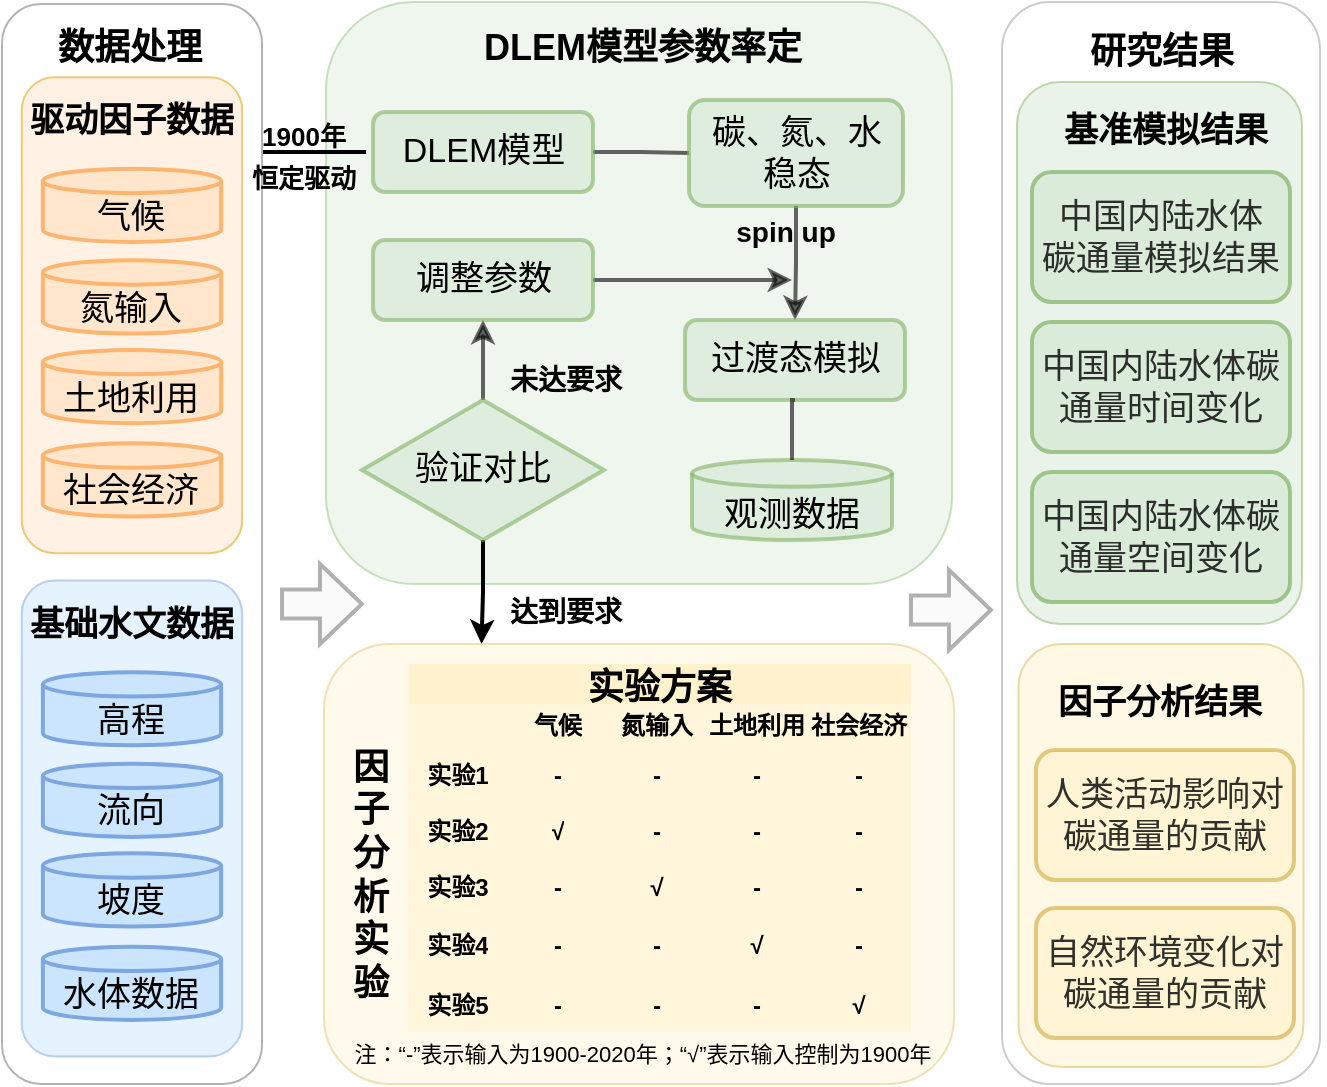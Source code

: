 <mxfile version="27.1.5">
  <diagram name="第 1 页" id="ehkIkinv6ZQEhF4W7xl0">
    <mxGraphModel dx="1426" dy="791" grid="1" gridSize="10" guides="1" tooltips="1" connect="1" arrows="1" fold="1" page="1" pageScale="1" pageWidth="827" pageHeight="1169" math="1" shadow="0">
      <root>
        <mxCell id="0" />
        <mxCell id="1" parent="0" />
        <mxCell id="Cj5X7kdF_VZM1OpQKWsd-21" value="" style="whiteSpace=wrap;html=1;fillColor=none;strokeColor=#CCCCCC;strokeWidth=1;rounded=1;fontColor=#333333;" parent="1" vertex="1">
          <mxGeometry x="970" y="189" width="159" height="541" as="geometry" />
        </mxCell>
        <mxCell id="Cj5X7kdF_VZM1OpQKWsd-106" value="" style="rounded=1;whiteSpace=wrap;html=1;fillColor=#fff2cc;strokeColor=#d6b656;opacity=50;strokeWidth=1;" parent="1" vertex="1">
          <mxGeometry x="978.25" y="510" width="142.5" height="211.5" as="geometry" />
        </mxCell>
        <mxCell id="Cj5X7kdF_VZM1OpQKWsd-2" value="" style="rounded=1;whiteSpace=wrap;html=1;movable=1;resizable=1;rotatable=1;deletable=1;editable=1;locked=0;connectable=1;fillColor=#d5e8d4;strokeColor=#82b366;opacity=40;strokeWidth=1;glass=0;shadow=0;" parent="1" vertex="1">
          <mxGeometry x="632" y="189" width="313" height="291" as="geometry" />
        </mxCell>
        <mxCell id="Cj5X7kdF_VZM1OpQKWsd-34" value="&lt;font style=&quot;font-size: 18px;&quot;&gt;&lt;b&gt;研究结果&lt;/b&gt;&lt;/font&gt;" style="text;html=1;align=center;verticalAlign=middle;whiteSpace=wrap;rounded=0;textShadow=0;labelBackgroundColor=none;labelBorderColor=none;" parent="1" vertex="1">
          <mxGeometry x="990" y="209" width="120" height="10" as="geometry" />
        </mxCell>
        <mxCell id="Cj5X7kdF_VZM1OpQKWsd-35" value="" style="shape=singleArrow;whiteSpace=wrap;html=1;fillColor=#f5f5f5;strokeColor=#666666;arrowWidth=0.36;arrowSize=0.525;strokeWidth=2;fontColor=#333333;opacity=50;shadow=0;rounded=0;" parent="1" vertex="1">
          <mxGeometry x="610" y="470" width="40" height="40" as="geometry" />
        </mxCell>
        <mxCell id="Cj5X7kdF_VZM1OpQKWsd-3" value="&lt;font style=&quot;color: rgb(0, 0, 0); font-size: 14px;&quot;&gt;&lt;b style=&quot;&quot;&gt;未达要求&lt;/b&gt;&lt;/font&gt;" style="text;html=1;align=center;verticalAlign=middle;whiteSpace=wrap;rounded=0;fontSize=17;fillColor=none;strokeColor=none;" parent="1" vertex="1">
          <mxGeometry x="715" y="363" width="74" height="30" as="geometry" />
        </mxCell>
        <mxCell id="Cj5X7kdF_VZM1OpQKWsd-4" value="&lt;font style=&quot;font-size: 18px;&quot;&gt;&lt;b&gt;DLEM模型&lt;/b&gt;&lt;/font&gt;&lt;b style=&quot;font-size: 18px; background-color: transparent; color: light-dark(rgb(0, 0, 0), rgb(255, 255, 255));&quot;&gt;参数率定&lt;/b&gt;" style="text;html=1;align=center;verticalAlign=middle;whiteSpace=wrap;rounded=0;textShadow=0;labelBackgroundColor=none;labelBorderColor=none;opacity=80;fillColor=none;strokeColor=none;" parent="1" vertex="1">
          <mxGeometry x="687.5" y="195.97" width="205" height="32" as="geometry" />
        </mxCell>
        <mxCell id="Cj5X7kdF_VZM1OpQKWsd-5" value="" style="edgeStyle=orthogonalEdgeStyle;rounded=0;orthogonalLoop=1;jettySize=auto;html=1;fillColor=#d5e8d4;strokeColor=#000000;strokeWidth=2;endArrow=none;startFill=0;opacity=60;" parent="1" source="Cj5X7kdF_VZM1OpQKWsd-6" target="Cj5X7kdF_VZM1OpQKWsd-8" edge="1">
          <mxGeometry relative="1" as="geometry" />
        </mxCell>
        <mxCell id="Cj5X7kdF_VZM1OpQKWsd-6" value="&lt;span style=&quot;font-size: 17px;&quot;&gt;DLEM模型&lt;/span&gt;" style="whiteSpace=wrap;html=1;fillColor=#d5e8d4;strokeColor=#82b366;strokeWidth=2;rounded=1;opacity=60;" parent="1" vertex="1">
          <mxGeometry x="655.5" y="244" width="110" height="40" as="geometry" />
        </mxCell>
        <mxCell id="Cj5X7kdF_VZM1OpQKWsd-7" style="edgeStyle=orthogonalEdgeStyle;rounded=0;orthogonalLoop=1;jettySize=auto;html=1;exitX=0.5;exitY=1;exitDx=0;exitDy=0;fillColor=#d5e8d4;strokeColor=#000000;strokeWidth=2;opacity=60;" parent="1" source="Cj5X7kdF_VZM1OpQKWsd-8" target="Cj5X7kdF_VZM1OpQKWsd-9" edge="1">
          <mxGeometry relative="1" as="geometry" />
        </mxCell>
        <mxCell id="Cj5X7kdF_VZM1OpQKWsd-8" value="&lt;span style=&quot;font-size: 17px;&quot;&gt;碳、氮、水&lt;/span&gt;&lt;div&gt;&lt;span style=&quot;font-size: 17px;&quot;&gt;稳态&lt;/span&gt;&lt;/div&gt;" style="whiteSpace=wrap;html=1;fillColor=#d5e8d4;strokeColor=#82b366;strokeWidth=2;rounded=1;opacity=60;" parent="1" vertex="1">
          <mxGeometry x="813.5" y="238" width="107" height="53" as="geometry" />
        </mxCell>
        <mxCell id="Cj5X7kdF_VZM1OpQKWsd-9" value="&lt;span style=&quot;font-size: 17px;&quot;&gt;过渡态模拟&lt;/span&gt;" style="whiteSpace=wrap;html=1;fillColor=#d5e8d4;strokeColor=#82b366;strokeWidth=2;rounded=1;opacity=60;" parent="1" vertex="1">
          <mxGeometry x="811.5" y="348" width="110" height="40" as="geometry" />
        </mxCell>
        <mxCell id="Cj5X7kdF_VZM1OpQKWsd-10" value="&lt;font style=&quot;font-size: 17px;&quot;&gt;观测数据&lt;/font&gt;" style="strokeWidth=2;html=1;shape=mxgraph.flowchart.database;whiteSpace=wrap;fillColor=#d5e8d4;strokeColor=#82b366;verticalAlign=bottom;opacity=60;" parent="1" vertex="1">
          <mxGeometry x="815" y="418" width="100" height="40" as="geometry" />
        </mxCell>
        <mxCell id="Cj5X7kdF_VZM1OpQKWsd-12" value="" style="edgeStyle=orthogonalEdgeStyle;rounded=0;orthogonalLoop=1;jettySize=auto;html=1;strokeWidth=2;fillColor=#d5e8d4;strokeColor=#000000;endArrow=classic;startFill=0;endFill=1;opacity=60;" parent="1" source="Cj5X7kdF_VZM1OpQKWsd-13" target="Cj5X7kdF_VZM1OpQKWsd-15" edge="1">
          <mxGeometry relative="1" as="geometry" />
        </mxCell>
        <mxCell id="Cj5X7kdF_VZM1OpQKWsd-108" style="edgeStyle=orthogonalEdgeStyle;rounded=0;orthogonalLoop=1;jettySize=auto;html=1;entryX=0.25;entryY=0;entryDx=0;entryDy=0;strokeWidth=2;" parent="1" source="Cj5X7kdF_VZM1OpQKWsd-13" target="Cj5X7kdF_VZM1OpQKWsd-47" edge="1">
          <mxGeometry relative="1" as="geometry" />
        </mxCell>
        <mxCell id="Cj5X7kdF_VZM1OpQKWsd-13" value="&lt;div&gt;&lt;font style=&quot;font-size: 17px;&quot;&gt;验证对比&lt;/font&gt;&lt;/div&gt;" style="strokeWidth=2;html=1;shape=mxgraph.flowchart.decision;whiteSpace=wrap;fillColor=#d5e8d4;strokeColor=#82b366;opacity=60;" parent="1" vertex="1">
          <mxGeometry x="650" y="388" width="121" height="70" as="geometry" />
        </mxCell>
        <mxCell id="Cj5X7kdF_VZM1OpQKWsd-104" style="edgeStyle=orthogonalEdgeStyle;rounded=0;orthogonalLoop=1;jettySize=auto;html=1;exitX=1;exitY=0.5;exitDx=0;exitDy=0;fillColor=#d5e8d4;strokeColor=#000000;strokeWidth=2;opacity=60;" parent="1" source="Cj5X7kdF_VZM1OpQKWsd-15" edge="1">
          <mxGeometry relative="1" as="geometry">
            <mxPoint x="865" y="328" as="targetPoint" />
          </mxGeometry>
        </mxCell>
        <mxCell id="Cj5X7kdF_VZM1OpQKWsd-15" value="&lt;span style=&quot;font-size: 17px;&quot;&gt;调整参数&lt;/span&gt;" style="whiteSpace=wrap;html=1;fillColor=#d5e8d4;strokeColor=#82b366;strokeWidth=2;rounded=1;opacity=60;" parent="1" vertex="1">
          <mxGeometry x="655.5" y="308" width="110" height="40" as="geometry" />
        </mxCell>
        <mxCell id="Cj5X7kdF_VZM1OpQKWsd-17" style="edgeStyle=orthogonalEdgeStyle;rounded=0;orthogonalLoop=1;jettySize=auto;html=1;exitX=0.5;exitY=1;exitDx=0;exitDy=0;entryX=0.5;entryY=0;entryDx=0;entryDy=0;entryPerimeter=0;endArrow=none;startFill=0;fillColor=#d5e8d4;strokeColor=#000000;strokeWidth=2;opacity=60;" parent="1" source="Cj5X7kdF_VZM1OpQKWsd-9" target="Cj5X7kdF_VZM1OpQKWsd-10" edge="1">
          <mxGeometry relative="1" as="geometry" />
        </mxCell>
        <mxCell id="Cj5X7kdF_VZM1OpQKWsd-18" value="&lt;b style=&quot;&quot;&gt;&lt;font style=&quot;color: rgb(0, 0, 0); font-size: 14px;&quot;&gt;spin up&lt;/font&gt;&lt;/b&gt;" style="text;html=1;align=center;verticalAlign=middle;whiteSpace=wrap;rounded=0;fontSize=17;fillColor=none;strokeColor=none;" parent="1" vertex="1">
          <mxGeometry x="827.43" y="294" width="70" height="20" as="geometry" />
        </mxCell>
        <mxCell id="Cj5X7kdF_VZM1OpQKWsd-20" value="&lt;font style=&quot;color: rgb(0, 0, 0); font-size: 14px;&quot;&gt;&lt;b style=&quot;&quot;&gt;达到要求&lt;/b&gt;&lt;/font&gt;" style="text;html=1;align=center;verticalAlign=middle;whiteSpace=wrap;rounded=0;fontSize=17;fillColor=none;strokeColor=none;" parent="1" vertex="1">
          <mxGeometry x="715" y="479" width="74" height="30" as="geometry" />
        </mxCell>
        <mxCell id="Cj5X7kdF_VZM1OpQKWsd-47" value="" style="rounded=1;whiteSpace=wrap;html=1;movable=1;resizable=1;rotatable=1;deletable=1;editable=1;locked=0;connectable=1;fillColor=#fff2cc;strokeColor=#d6b656;strokeWidth=1;glass=0;shadow=0;opacity=40;" parent="1" vertex="1">
          <mxGeometry x="631" y="510" width="315" height="220" as="geometry" />
        </mxCell>
        <mxCell id="Cj5X7kdF_VZM1OpQKWsd-48" value="&lt;span style=&quot;font-size: 18px;&quot;&gt;&lt;b&gt;因&lt;/b&gt;&lt;/span&gt;&lt;div&gt;&lt;span style=&quot;font-size: 18px;&quot;&gt;&lt;b&gt;子&lt;/b&gt;&lt;/span&gt;&lt;b style=&quot;font-size: 18px; background-color: transparent; color: light-dark(rgb(0, 0, 0), rgb(255, 255, 255));&quot;&gt;分&lt;/b&gt;&lt;/div&gt;&lt;div&gt;&lt;span style=&quot;font-size: 18px;&quot;&gt;&lt;b&gt;析&lt;/b&gt;&lt;/span&gt;&lt;/div&gt;&lt;div&gt;&lt;span style=&quot;font-size: 18px;&quot;&gt;&lt;b&gt;实&lt;/b&gt;&lt;/span&gt;&lt;/div&gt;&lt;div&gt;&lt;span style=&quot;font-size: 18px;&quot;&gt;&lt;b&gt;验&lt;/b&gt;&lt;/span&gt;&lt;/div&gt;" style="text;html=1;align=center;verticalAlign=middle;whiteSpace=wrap;rounded=0;textShadow=0;labelBackgroundColor=none;labelBorderColor=none;movable=1;resizable=1;rotatable=1;deletable=1;editable=1;locked=0;connectable=1;fillColor=#fff2cc;opacity=0;sketch=1;curveFitting=1;jiggle=2;strokeColor=#d6b656;" parent="1" vertex="1">
          <mxGeometry x="641.118" y="565" width="27.322" height="122" as="geometry" />
        </mxCell>
        <mxCell id="Cj5X7kdF_VZM1OpQKWsd-49" value="实验方案" style="shape=table;startSize=20;container=1;collapsible=0;childLayout=tableLayout;swimlaneFillColor=none;strokeColor=none;fontSize=18;fillColor=#fff2cc;labelBackgroundColor=none;rounded=0;swimlaneLine=1;movable=1;resizable=1;rotatable=1;deletable=1;editable=1;locked=0;connectable=1;fontStyle=1;shadow=0;" parent="1" vertex="1">
          <mxGeometry x="673.397" y="520" width="251.074" height="184" as="geometry" />
        </mxCell>
        <mxCell id="Cj5X7kdF_VZM1OpQKWsd-50" value="" style="shape=tableRow;horizontal=0;startSize=0;swimlaneHead=0;swimlaneBody=0;strokeColor=#d6b656;top=0;left=0;bottom=0;right=0;collapsible=0;dropTarget=0;fillColor=#fff2cc;points=[[0,0.5],[1,0.5]];portConstraint=eastwest;swimlaneFillColor=none;fontSize=12;movable=1;resizable=1;rotatable=1;deletable=1;editable=1;locked=0;connectable=1;opacity=30;swimlaneLine=1;shadow=0;fontStyle=1" parent="Cj5X7kdF_VZM1OpQKWsd-49" vertex="1">
          <mxGeometry y="20" width="251.074" height="22" as="geometry" />
        </mxCell>
        <mxCell id="Cj5X7kdF_VZM1OpQKWsd-51" value="" style="shape=partialRectangle;html=1;whiteSpace=wrap;connectable=1;strokeColor=#d6b656;overflow=hidden;fillColor=#fff2cc;top=0;left=0;bottom=0;right=0;pointerEvents=1;swimlaneFillColor=none;fontSize=12;movable=1;resizable=1;rotatable=1;deletable=1;editable=1;locked=0;opacity=30;swimlaneLine=1;shadow=0;fontStyle=1" parent="Cj5X7kdF_VZM1OpQKWsd-50" vertex="1">
          <mxGeometry width="50" height="22" as="geometry">
            <mxRectangle width="50" height="22" as="alternateBounds" />
          </mxGeometry>
        </mxCell>
        <mxCell id="Cj5X7kdF_VZM1OpQKWsd-52" value="气候" style="shape=partialRectangle;html=1;whiteSpace=wrap;connectable=1;strokeColor=#d6b656;overflow=hidden;fillColor=#fff2cc;top=0;left=0;bottom=0;right=0;pointerEvents=1;swimlaneFillColor=none;fontSize=12;movable=1;resizable=1;rotatable=1;deletable=1;editable=1;locked=0;opacity=30;swimlaneLine=1;shadow=0;fontStyle=1" parent="Cj5X7kdF_VZM1OpQKWsd-50" vertex="1">
          <mxGeometry x="50" width="50" height="22" as="geometry">
            <mxRectangle width="50" height="22" as="alternateBounds" />
          </mxGeometry>
        </mxCell>
        <mxCell id="Cj5X7kdF_VZM1OpQKWsd-53" value="氮输入" style="shape=partialRectangle;html=1;whiteSpace=wrap;connectable=1;strokeColor=#d6b656;overflow=hidden;fillColor=#fff2cc;top=0;left=0;bottom=0;right=0;pointerEvents=1;swimlaneFillColor=none;fontSize=12;movable=1;resizable=1;rotatable=1;deletable=1;editable=1;locked=0;opacity=30;swimlaneLine=1;shadow=0;fontStyle=1" parent="Cj5X7kdF_VZM1OpQKWsd-50" vertex="1">
          <mxGeometry x="100" width="49" height="22" as="geometry">
            <mxRectangle width="49" height="22" as="alternateBounds" />
          </mxGeometry>
        </mxCell>
        <mxCell id="Cj5X7kdF_VZM1OpQKWsd-54" value="土地利用" style="shape=partialRectangle;html=1;whiteSpace=wrap;connectable=1;strokeColor=#d6b656;overflow=hidden;fillColor=#fff2cc;top=0;left=0;bottom=0;right=0;pointerEvents=1;swimlaneFillColor=none;fontSize=12;movable=1;resizable=1;rotatable=1;deletable=1;editable=1;locked=0;opacity=30;swimlaneLine=1;shadow=0;fontStyle=1" parent="Cj5X7kdF_VZM1OpQKWsd-50" vertex="1">
          <mxGeometry x="149" width="51" height="22" as="geometry">
            <mxRectangle width="51" height="22" as="alternateBounds" />
          </mxGeometry>
        </mxCell>
        <mxCell id="Cj5X7kdF_VZM1OpQKWsd-55" value="社会经济" style="shape=partialRectangle;html=1;whiteSpace=wrap;connectable=1;strokeColor=#d6b656;overflow=hidden;fillColor=#fff2cc;top=0;left=0;bottom=0;right=0;pointerEvents=1;swimlaneFillColor=none;fontSize=12;movable=1;resizable=1;rotatable=1;deletable=1;editable=1;locked=0;opacity=30;swimlaneLine=1;shadow=0;fontStyle=1" parent="Cj5X7kdF_VZM1OpQKWsd-50" vertex="1">
          <mxGeometry x="200" width="51" height="22" as="geometry">
            <mxRectangle width="51" height="22" as="alternateBounds" />
          </mxGeometry>
        </mxCell>
        <mxCell id="Cj5X7kdF_VZM1OpQKWsd-56" value="" style="shape=tableRow;horizontal=0;startSize=0;swimlaneHead=0;swimlaneBody=0;strokeColor=#d6b656;top=0;left=0;bottom=0;right=0;collapsible=0;dropTarget=0;fillColor=#fff2cc;points=[[0,0.5],[1,0.5]];portConstraint=eastwest;swimlaneFillColor=none;fontSize=12;movable=1;resizable=1;rotatable=1;deletable=1;editable=1;locked=0;connectable=1;opacity=30;swimlaneLine=1;shadow=0;fontStyle=1" parent="Cj5X7kdF_VZM1OpQKWsd-49" vertex="1">
          <mxGeometry y="42" width="251.074" height="28" as="geometry" />
        </mxCell>
        <mxCell id="Cj5X7kdF_VZM1OpQKWsd-57" value="实验1" style="shape=partialRectangle;html=1;whiteSpace=wrap;connectable=1;strokeColor=#d6b656;overflow=hidden;fillColor=#fff2cc;top=0;left=0;bottom=0;right=0;pointerEvents=1;swimlaneFillColor=none;fontSize=12;movable=1;resizable=1;rotatable=1;deletable=1;editable=1;locked=0;opacity=30;swimlaneLine=1;shadow=0;fontStyle=1" parent="Cj5X7kdF_VZM1OpQKWsd-56" vertex="1">
          <mxGeometry width="50" height="28" as="geometry">
            <mxRectangle width="50" height="28" as="alternateBounds" />
          </mxGeometry>
        </mxCell>
        <mxCell id="Cj5X7kdF_VZM1OpQKWsd-58" value="-" style="shape=partialRectangle;html=1;whiteSpace=wrap;connectable=1;strokeColor=#d6b656;overflow=hidden;fillColor=#fff2cc;top=0;left=0;bottom=0;right=0;pointerEvents=1;swimlaneFillColor=none;fontSize=12;movable=1;resizable=1;rotatable=1;deletable=1;editable=1;locked=0;opacity=30;swimlaneLine=1;shadow=0;fontStyle=1" parent="Cj5X7kdF_VZM1OpQKWsd-56" vertex="1">
          <mxGeometry x="50" width="50" height="28" as="geometry">
            <mxRectangle width="50" height="28" as="alternateBounds" />
          </mxGeometry>
        </mxCell>
        <mxCell id="Cj5X7kdF_VZM1OpQKWsd-59" value="-" style="shape=partialRectangle;html=1;whiteSpace=wrap;connectable=1;strokeColor=#d6b656;overflow=hidden;fillColor=#fff2cc;top=0;left=0;bottom=0;right=0;pointerEvents=1;swimlaneFillColor=none;fontSize=12;movable=1;resizable=1;rotatable=1;deletable=1;editable=1;locked=0;opacity=30;swimlaneLine=1;shadow=0;fontStyle=1" parent="Cj5X7kdF_VZM1OpQKWsd-56" vertex="1">
          <mxGeometry x="100" width="49" height="28" as="geometry">
            <mxRectangle width="49" height="28" as="alternateBounds" />
          </mxGeometry>
        </mxCell>
        <mxCell id="Cj5X7kdF_VZM1OpQKWsd-60" value="-" style="shape=partialRectangle;html=1;whiteSpace=wrap;connectable=1;strokeColor=#d6b656;overflow=hidden;fillColor=#fff2cc;top=0;left=0;bottom=0;right=0;pointerEvents=1;swimlaneFillColor=none;fontSize=12;movable=1;resizable=1;rotatable=1;deletable=1;editable=1;locked=0;opacity=30;swimlaneLine=1;shadow=0;fontStyle=1" parent="Cj5X7kdF_VZM1OpQKWsd-56" vertex="1">
          <mxGeometry x="149" width="51" height="28" as="geometry">
            <mxRectangle width="51" height="28" as="alternateBounds" />
          </mxGeometry>
        </mxCell>
        <mxCell id="Cj5X7kdF_VZM1OpQKWsd-61" value="-" style="shape=partialRectangle;html=1;whiteSpace=wrap;connectable=1;strokeColor=#d6b656;overflow=hidden;fillColor=#fff2cc;top=0;left=0;bottom=0;right=0;pointerEvents=1;swimlaneFillColor=none;fontSize=12;movable=1;resizable=1;rotatable=1;deletable=1;editable=1;locked=0;opacity=30;swimlaneLine=1;shadow=0;fontStyle=1" parent="Cj5X7kdF_VZM1OpQKWsd-56" vertex="1">
          <mxGeometry x="200" width="51" height="28" as="geometry">
            <mxRectangle width="51" height="28" as="alternateBounds" />
          </mxGeometry>
        </mxCell>
        <mxCell id="Cj5X7kdF_VZM1OpQKWsd-62" value="" style="shape=tableRow;horizontal=0;startSize=0;swimlaneHead=0;swimlaneBody=0;strokeColor=#d6b656;top=0;left=0;bottom=0;right=0;collapsible=0;dropTarget=0;fillColor=#fff2cc;points=[[0,0.5],[1,0.5]];portConstraint=eastwest;swimlaneFillColor=none;fontSize=12;movable=1;resizable=1;rotatable=1;deletable=1;editable=1;locked=0;connectable=1;opacity=30;swimlaneLine=1;shadow=0;fontStyle=1" parent="Cj5X7kdF_VZM1OpQKWsd-49" vertex="1">
          <mxGeometry y="70" width="251.074" height="28" as="geometry" />
        </mxCell>
        <mxCell id="Cj5X7kdF_VZM1OpQKWsd-63" value="实验2" style="shape=partialRectangle;html=1;whiteSpace=wrap;connectable=1;strokeColor=#d6b656;overflow=hidden;fillColor=#fff2cc;top=0;left=0;bottom=0;right=0;pointerEvents=1;swimlaneFillColor=none;fontSize=12;movable=1;resizable=1;rotatable=1;deletable=1;editable=1;locked=0;opacity=30;swimlaneLine=1;shadow=0;fontStyle=1" parent="Cj5X7kdF_VZM1OpQKWsd-62" vertex="1">
          <mxGeometry width="50" height="28" as="geometry">
            <mxRectangle width="50" height="28" as="alternateBounds" />
          </mxGeometry>
        </mxCell>
        <mxCell id="Cj5X7kdF_VZM1OpQKWsd-64" value="√" style="shape=partialRectangle;html=1;whiteSpace=wrap;connectable=1;strokeColor=#d6b656;overflow=hidden;fillColor=#fff2cc;top=0;left=0;bottom=0;right=0;pointerEvents=1;swimlaneFillColor=none;fontSize=12;movable=1;resizable=1;rotatable=1;deletable=1;editable=1;locked=0;opacity=30;swimlaneLine=1;shadow=0;fontStyle=1" parent="Cj5X7kdF_VZM1OpQKWsd-62" vertex="1">
          <mxGeometry x="50" width="50" height="28" as="geometry">
            <mxRectangle width="50" height="28" as="alternateBounds" />
          </mxGeometry>
        </mxCell>
        <mxCell id="Cj5X7kdF_VZM1OpQKWsd-65" value="-" style="shape=partialRectangle;html=1;whiteSpace=wrap;connectable=1;strokeColor=#d6b656;overflow=hidden;fillColor=#fff2cc;top=0;left=0;bottom=0;right=0;pointerEvents=1;swimlaneFillColor=none;fontSize=12;movable=1;resizable=1;rotatable=1;deletable=1;editable=1;locked=0;opacity=30;swimlaneLine=1;shadow=0;fontStyle=1" parent="Cj5X7kdF_VZM1OpQKWsd-62" vertex="1">
          <mxGeometry x="100" width="49" height="28" as="geometry">
            <mxRectangle width="49" height="28" as="alternateBounds" />
          </mxGeometry>
        </mxCell>
        <mxCell id="Cj5X7kdF_VZM1OpQKWsd-66" value="-" style="shape=partialRectangle;html=1;whiteSpace=wrap;connectable=1;strokeColor=#d6b656;overflow=hidden;fillColor=#fff2cc;top=0;left=0;bottom=0;right=0;pointerEvents=1;swimlaneFillColor=none;fontSize=12;movable=1;resizable=1;rotatable=1;deletable=1;editable=1;locked=0;opacity=30;swimlaneLine=1;shadow=0;fontStyle=1" parent="Cj5X7kdF_VZM1OpQKWsd-62" vertex="1">
          <mxGeometry x="149" width="51" height="28" as="geometry">
            <mxRectangle width="51" height="28" as="alternateBounds" />
          </mxGeometry>
        </mxCell>
        <mxCell id="Cj5X7kdF_VZM1OpQKWsd-67" value="-" style="shape=partialRectangle;html=1;whiteSpace=wrap;connectable=1;strokeColor=#d6b656;overflow=hidden;fillColor=#fff2cc;top=0;left=0;bottom=0;right=0;pointerEvents=1;swimlaneFillColor=none;fontSize=12;movable=1;resizable=1;rotatable=1;deletable=1;editable=1;locked=0;opacity=30;swimlaneLine=1;shadow=0;fontStyle=1" parent="Cj5X7kdF_VZM1OpQKWsd-62" vertex="1">
          <mxGeometry x="200" width="51" height="28" as="geometry">
            <mxRectangle width="51" height="28" as="alternateBounds" />
          </mxGeometry>
        </mxCell>
        <mxCell id="Cj5X7kdF_VZM1OpQKWsd-68" value="" style="shape=tableRow;horizontal=0;startSize=0;swimlaneHead=0;swimlaneBody=0;strokeColor=#d6b656;top=0;left=0;bottom=0;right=0;collapsible=0;dropTarget=0;fillColor=#fff2cc;points=[[0,0.5],[1,0.5]];portConstraint=eastwest;swimlaneFillColor=none;fontSize=12;movable=1;resizable=1;rotatable=1;deletable=1;editable=1;locked=0;connectable=1;opacity=30;swimlaneLine=1;shadow=0;fontStyle=1" parent="Cj5X7kdF_VZM1OpQKWsd-49" vertex="1">
          <mxGeometry y="98" width="251.074" height="27" as="geometry" />
        </mxCell>
        <mxCell id="Cj5X7kdF_VZM1OpQKWsd-69" value="实验3" style="shape=partialRectangle;html=1;whiteSpace=wrap;connectable=1;strokeColor=#d6b656;overflow=hidden;fillColor=#fff2cc;top=0;left=0;bottom=0;right=0;pointerEvents=1;swimlaneFillColor=none;fontSize=12;movable=1;resizable=1;rotatable=1;deletable=1;editable=1;locked=0;opacity=30;swimlaneLine=1;shadow=0;fontStyle=1" parent="Cj5X7kdF_VZM1OpQKWsd-68" vertex="1">
          <mxGeometry width="50" height="27" as="geometry">
            <mxRectangle width="50" height="27" as="alternateBounds" />
          </mxGeometry>
        </mxCell>
        <mxCell id="Cj5X7kdF_VZM1OpQKWsd-70" value="-" style="shape=partialRectangle;html=1;whiteSpace=wrap;connectable=1;strokeColor=#d6b656;overflow=hidden;fillColor=#fff2cc;top=0;left=0;bottom=0;right=0;pointerEvents=1;swimlaneFillColor=none;fontSize=12;movable=1;resizable=1;rotatable=1;deletable=1;editable=1;locked=0;opacity=30;swimlaneLine=1;shadow=0;fontStyle=1" parent="Cj5X7kdF_VZM1OpQKWsd-68" vertex="1">
          <mxGeometry x="50" width="50" height="27" as="geometry">
            <mxRectangle width="50" height="27" as="alternateBounds" />
          </mxGeometry>
        </mxCell>
        <mxCell id="Cj5X7kdF_VZM1OpQKWsd-71" value="√" style="shape=partialRectangle;html=1;whiteSpace=wrap;connectable=1;strokeColor=#d6b656;overflow=hidden;fillColor=#fff2cc;top=0;left=0;bottom=0;right=0;pointerEvents=1;swimlaneFillColor=none;fontSize=12;movable=1;resizable=1;rotatable=1;deletable=1;editable=1;locked=0;opacity=30;swimlaneLine=1;shadow=0;fontStyle=1" parent="Cj5X7kdF_VZM1OpQKWsd-68" vertex="1">
          <mxGeometry x="100" width="49" height="27" as="geometry">
            <mxRectangle width="49" height="27" as="alternateBounds" />
          </mxGeometry>
        </mxCell>
        <mxCell id="Cj5X7kdF_VZM1OpQKWsd-72" value="-" style="shape=partialRectangle;html=1;whiteSpace=wrap;connectable=1;strokeColor=#d6b656;overflow=hidden;fillColor=#fff2cc;top=0;left=0;bottom=0;right=0;pointerEvents=1;swimlaneFillColor=none;fontSize=12;movable=1;resizable=1;rotatable=1;deletable=1;editable=1;locked=0;opacity=30;swimlaneLine=1;shadow=0;fontStyle=1" parent="Cj5X7kdF_VZM1OpQKWsd-68" vertex="1">
          <mxGeometry x="149" width="51" height="27" as="geometry">
            <mxRectangle width="51" height="27" as="alternateBounds" />
          </mxGeometry>
        </mxCell>
        <mxCell id="Cj5X7kdF_VZM1OpQKWsd-73" value="-" style="shape=partialRectangle;html=1;whiteSpace=wrap;connectable=1;strokeColor=#d6b656;overflow=hidden;fillColor=#fff2cc;top=0;left=0;bottom=0;right=0;pointerEvents=1;swimlaneFillColor=none;fontSize=12;movable=1;resizable=1;rotatable=1;deletable=1;editable=1;locked=0;opacity=30;swimlaneLine=1;shadow=0;fontStyle=1" parent="Cj5X7kdF_VZM1OpQKWsd-68" vertex="1">
          <mxGeometry x="200" width="51" height="27" as="geometry">
            <mxRectangle width="51" height="27" as="alternateBounds" />
          </mxGeometry>
        </mxCell>
        <mxCell id="Cj5X7kdF_VZM1OpQKWsd-74" value="" style="shape=tableRow;horizontal=0;startSize=0;swimlaneHead=0;swimlaneBody=0;strokeColor=#d6b656;top=0;left=0;bottom=0;right=0;collapsible=0;dropTarget=0;fillColor=#fff2cc;points=[[0,0.5],[1,0.5]];portConstraint=eastwest;swimlaneFillColor=none;fontSize=12;movable=1;resizable=1;rotatable=1;deletable=1;editable=1;locked=0;connectable=1;opacity=30;swimlaneLine=1;shadow=0;fontStyle=1" parent="Cj5X7kdF_VZM1OpQKWsd-49" vertex="1">
          <mxGeometry y="125" width="251.074" height="32" as="geometry" />
        </mxCell>
        <mxCell id="Cj5X7kdF_VZM1OpQKWsd-75" value="实验4" style="shape=partialRectangle;html=1;whiteSpace=wrap;connectable=1;strokeColor=#d6b656;overflow=hidden;fillColor=#fff2cc;top=0;left=0;bottom=0;right=0;pointerEvents=1;swimlaneFillColor=none;fontSize=12;movable=1;resizable=1;rotatable=1;deletable=1;editable=1;locked=0;opacity=30;swimlaneLine=1;shadow=0;fontStyle=1" parent="Cj5X7kdF_VZM1OpQKWsd-74" vertex="1">
          <mxGeometry width="50" height="32" as="geometry">
            <mxRectangle width="50" height="32" as="alternateBounds" />
          </mxGeometry>
        </mxCell>
        <mxCell id="Cj5X7kdF_VZM1OpQKWsd-76" value="-" style="shape=partialRectangle;html=1;whiteSpace=wrap;connectable=1;strokeColor=#d6b656;overflow=hidden;fillColor=#fff2cc;top=0;left=0;bottom=0;right=0;pointerEvents=1;swimlaneFillColor=none;fontSize=12;movable=1;resizable=1;rotatable=1;deletable=1;editable=1;locked=0;opacity=30;swimlaneLine=1;shadow=0;fontStyle=1" parent="Cj5X7kdF_VZM1OpQKWsd-74" vertex="1">
          <mxGeometry x="50" width="50" height="32" as="geometry">
            <mxRectangle width="50" height="32" as="alternateBounds" />
          </mxGeometry>
        </mxCell>
        <mxCell id="Cj5X7kdF_VZM1OpQKWsd-77" value="-" style="shape=partialRectangle;html=1;whiteSpace=wrap;connectable=1;strokeColor=#d6b656;overflow=hidden;fillColor=#fff2cc;top=0;left=0;bottom=0;right=0;pointerEvents=1;swimlaneFillColor=none;fontSize=12;movable=1;resizable=1;rotatable=1;deletable=1;editable=1;locked=0;opacity=30;swimlaneLine=1;shadow=0;fontStyle=1" parent="Cj5X7kdF_VZM1OpQKWsd-74" vertex="1">
          <mxGeometry x="100" width="49" height="32" as="geometry">
            <mxRectangle width="49" height="32" as="alternateBounds" />
          </mxGeometry>
        </mxCell>
        <mxCell id="Cj5X7kdF_VZM1OpQKWsd-78" value="√" style="shape=partialRectangle;html=1;whiteSpace=wrap;connectable=1;strokeColor=#d6b656;overflow=hidden;fillColor=#fff2cc;top=0;left=0;bottom=0;right=0;pointerEvents=1;swimlaneFillColor=none;fontSize=12;movable=1;resizable=1;rotatable=1;deletable=1;editable=1;locked=0;opacity=30;swimlaneLine=1;shadow=0;fontStyle=1" parent="Cj5X7kdF_VZM1OpQKWsd-74" vertex="1">
          <mxGeometry x="149" width="51" height="32" as="geometry">
            <mxRectangle width="51" height="32" as="alternateBounds" />
          </mxGeometry>
        </mxCell>
        <mxCell id="Cj5X7kdF_VZM1OpQKWsd-79" value="-" style="shape=partialRectangle;html=1;whiteSpace=wrap;connectable=1;strokeColor=#d6b656;overflow=hidden;fillColor=#fff2cc;top=0;left=0;bottom=0;right=0;pointerEvents=1;swimlaneFillColor=none;fontSize=12;movable=1;resizable=1;rotatable=1;deletable=1;editable=1;locked=0;opacity=30;swimlaneLine=1;shadow=0;fontStyle=1" parent="Cj5X7kdF_VZM1OpQKWsd-74" vertex="1">
          <mxGeometry x="200" width="51" height="32" as="geometry">
            <mxRectangle width="51" height="32" as="alternateBounds" />
          </mxGeometry>
        </mxCell>
        <mxCell id="Cj5X7kdF_VZM1OpQKWsd-80" value="" style="shape=tableRow;horizontal=0;startSize=0;swimlaneHead=0;swimlaneBody=0;strokeColor=#d6b656;top=0;left=0;bottom=0;right=0;collapsible=0;dropTarget=0;fillColor=#fff2cc;points=[[0,0.5],[1,0.5]];portConstraint=eastwest;swimlaneFillColor=none;fontSize=12;movable=1;resizable=1;rotatable=1;deletable=1;editable=1;locked=0;connectable=1;opacity=30;swimlaneLine=1;shadow=0;fontStyle=1" parent="Cj5X7kdF_VZM1OpQKWsd-49" vertex="1">
          <mxGeometry y="157" width="251.074" height="27" as="geometry" />
        </mxCell>
        <mxCell id="Cj5X7kdF_VZM1OpQKWsd-81" value="实验5" style="shape=partialRectangle;html=1;whiteSpace=wrap;connectable=1;strokeColor=#d6b656;overflow=hidden;fillColor=#fff2cc;top=0;left=0;bottom=0;right=0;pointerEvents=1;swimlaneFillColor=none;fontSize=12;movable=1;resizable=1;rotatable=1;deletable=1;editable=1;locked=0;opacity=30;swimlaneLine=1;shadow=0;fontStyle=1" parent="Cj5X7kdF_VZM1OpQKWsd-80" vertex="1">
          <mxGeometry width="50" height="27" as="geometry">
            <mxRectangle width="50" height="27" as="alternateBounds" />
          </mxGeometry>
        </mxCell>
        <mxCell id="Cj5X7kdF_VZM1OpQKWsd-82" value="-" style="shape=partialRectangle;html=1;whiteSpace=wrap;connectable=1;strokeColor=#d6b656;overflow=hidden;fillColor=#fff2cc;top=0;left=0;bottom=0;right=0;pointerEvents=1;swimlaneFillColor=none;fontSize=12;movable=1;resizable=1;rotatable=1;deletable=1;editable=1;locked=0;opacity=30;swimlaneLine=1;shadow=0;fontStyle=1" parent="Cj5X7kdF_VZM1OpQKWsd-80" vertex="1">
          <mxGeometry x="50" width="50" height="27" as="geometry">
            <mxRectangle width="50" height="27" as="alternateBounds" />
          </mxGeometry>
        </mxCell>
        <mxCell id="Cj5X7kdF_VZM1OpQKWsd-83" value="-" style="shape=partialRectangle;html=1;whiteSpace=wrap;connectable=1;strokeColor=#d6b656;overflow=hidden;fillColor=#fff2cc;top=0;left=0;bottom=0;right=0;pointerEvents=1;swimlaneFillColor=none;fontSize=12;movable=1;resizable=1;rotatable=1;deletable=1;editable=1;locked=0;opacity=30;swimlaneLine=1;shadow=0;fontStyle=1" parent="Cj5X7kdF_VZM1OpQKWsd-80" vertex="1">
          <mxGeometry x="100" width="49" height="27" as="geometry">
            <mxRectangle width="49" height="27" as="alternateBounds" />
          </mxGeometry>
        </mxCell>
        <mxCell id="Cj5X7kdF_VZM1OpQKWsd-84" value="-" style="shape=partialRectangle;html=1;whiteSpace=wrap;connectable=1;strokeColor=#d6b656;overflow=hidden;fillColor=#fff2cc;top=0;left=0;bottom=0;right=0;pointerEvents=1;swimlaneFillColor=none;fontSize=12;movable=1;resizable=1;rotatable=1;deletable=1;editable=1;locked=0;opacity=30;swimlaneLine=1;shadow=0;fontStyle=1" parent="Cj5X7kdF_VZM1OpQKWsd-80" vertex="1">
          <mxGeometry x="149" width="51" height="27" as="geometry">
            <mxRectangle width="51" height="27" as="alternateBounds" />
          </mxGeometry>
        </mxCell>
        <mxCell id="Cj5X7kdF_VZM1OpQKWsd-85" value="√" style="shape=partialRectangle;html=1;whiteSpace=wrap;connectable=1;strokeColor=#d6b656;overflow=hidden;fillColor=#fff2cc;top=0;left=0;bottom=0;right=0;pointerEvents=1;swimlaneFillColor=none;fontSize=12;movable=1;resizable=1;rotatable=1;deletable=1;editable=1;locked=0;opacity=30;swimlaneLine=1;shadow=0;fontStyle=1" parent="Cj5X7kdF_VZM1OpQKWsd-80" vertex="1">
          <mxGeometry x="200" width="51" height="27" as="geometry">
            <mxRectangle width="51" height="27" as="alternateBounds" />
          </mxGeometry>
        </mxCell>
        <mxCell id="Cj5X7kdF_VZM1OpQKWsd-86" value="&lt;font style=&quot;font-size: 11px;&quot;&gt;注：“-”表示输入为1900-2020年&lt;font style=&quot;&quot;&gt;；&lt;/font&gt;“√”表示输入控制为1900年&lt;/font&gt;" style="text;html=1;align=center;verticalAlign=middle;whiteSpace=wrap;rounded=0;fillColor=none;strokeColor=none;" parent="1" vertex="1">
          <mxGeometry x="628.7" y="700" width="322.59" height="30" as="geometry" />
        </mxCell>
        <mxCell id="Cj5X7kdF_VZM1OpQKWsd-105" value="" style="rounded=1;whiteSpace=wrap;html=1;fillColor=#d5e8d4;strokeColor=#82b366;opacity=50;strokeWidth=1;" parent="1" vertex="1">
          <mxGeometry x="977.5" y="229" width="142.5" height="271" as="geometry" />
        </mxCell>
        <mxCell id="Cj5X7kdF_VZM1OpQKWsd-31" value="&lt;font style=&quot;font-size: 17px;&quot;&gt;人类活动影响对&lt;/font&gt;&lt;div&gt;&lt;font style=&quot;font-size: 17px;&quot;&gt;碳通量的贡献&lt;/font&gt;&lt;/div&gt;" style="whiteSpace=wrap;html=1;fillColor=#fff2cc;strokeColor=#d6b656;strokeWidth=2;rounded=1;textOpacity=80;opacity=70;" parent="1" vertex="1">
          <mxGeometry x="987" y="563" width="129" height="65" as="geometry" />
        </mxCell>
        <mxCell id="Cj5X7kdF_VZM1OpQKWsd-32" value="&lt;font style=&quot;font-size: 17px;&quot;&gt;自然环境变化&lt;span style=&quot;color: light-dark(rgb(0, 0, 0), rgb(255, 255, 255)); background-color: transparent;&quot;&gt;对&lt;/span&gt;&lt;/font&gt;&lt;div&gt;&lt;span style=&quot;background-color: transparent; color: light-dark(rgb(0, 0, 0), rgb(255, 255, 255));&quot;&gt;&lt;font style=&quot;font-size: 17px;&quot;&gt;碳通量的贡献&lt;/font&gt;&lt;/span&gt;&lt;/div&gt;" style="whiteSpace=wrap;html=1;fillColor=#fff2cc;strokeColor=#d6b656;strokeWidth=2;rounded=1;textOpacity=80;opacity=70;" parent="1" vertex="1">
          <mxGeometry x="987" y="642" width="129" height="65" as="geometry" />
        </mxCell>
        <mxCell id="Cj5X7kdF_VZM1OpQKWsd-33" value="&lt;span style=&quot;font-size: 17px;&quot;&gt;&lt;font face=&quot;Times New Roman&quot;&gt;中国&lt;/font&gt;内陆水体&lt;/span&gt;&lt;div&gt;&lt;span style=&quot;font-size: 17px;&quot;&gt;碳通量模拟结果&lt;/span&gt;&lt;/div&gt;" style="whiteSpace=wrap;html=1;fillColor=#d5e8d4;strokeColor=#82b366;strokeWidth=2;rounded=1;textOpacity=80;opacity=70;" parent="1" vertex="1">
          <mxGeometry x="985" y="274" width="129" height="65" as="geometry" />
        </mxCell>
        <mxCell id="Cj5X7kdF_VZM1OpQKWsd-88" value="&lt;font style=&quot;font-size: 17px;&quot;&gt;中国内陆水体&lt;span style=&quot;background-color: transparent; color: light-dark(rgb(0, 0, 0), rgb(255, 255, 255));&quot;&gt;碳通量&lt;/span&gt;&lt;/font&gt;&lt;span style=&quot;font-size: 17px; background-color: transparent; color: light-dark(rgb(0, 0, 0), rgb(255, 255, 255));&quot;&gt;时间变化&lt;/span&gt;" style="whiteSpace=wrap;html=1;fillColor=#d5e8d4;strokeColor=#82b366;strokeWidth=2;rounded=1;textOpacity=80;opacity=70;" parent="1" vertex="1">
          <mxGeometry x="985" y="349" width="129" height="65" as="geometry" />
        </mxCell>
        <mxCell id="Cj5X7kdF_VZM1OpQKWsd-89" value="&lt;font style=&quot;font-size: 17px;&quot;&gt;中国内陆水体&lt;span style=&quot;background-color: transparent; color: light-dark(rgb(0, 0, 0), rgb(255, 255, 255));&quot;&gt;碳通量&lt;/span&gt;&lt;/font&gt;&lt;span style=&quot;font-size: 17px; background-color: transparent; color: light-dark(rgb(0, 0, 0), rgb(255, 255, 255));&quot;&gt;空间变化&lt;/span&gt;" style="whiteSpace=wrap;html=1;fillColor=#d5e8d4;strokeColor=#82b366;strokeWidth=2;rounded=1;textOpacity=80;opacity=70;" parent="1" vertex="1">
          <mxGeometry x="985" y="424" width="129" height="65" as="geometry" />
        </mxCell>
        <mxCell id="Cj5X7kdF_VZM1OpQKWsd-107" value="&lt;span&gt;&lt;b&gt;基准模拟结果&lt;/b&gt;&lt;/span&gt;" style="text;html=1;align=center;verticalAlign=middle;whiteSpace=wrap;rounded=0;textShadow=0;labelBackgroundColor=none;labelBorderColor=none;fontSize=17;" parent="1" vertex="1">
          <mxGeometry x="971.5" y="224" width="160" height="60" as="geometry" />
        </mxCell>
        <mxCell id="Cj5X7kdF_VZM1OpQKWsd-109" value="" style="shape=singleArrow;whiteSpace=wrap;html=1;fillColor=#f5f5f5;strokeColor=#666666;arrowWidth=0.36;arrowSize=0.525;strokeWidth=2;fontColor=#333333;opacity=50;shadow=0;rounded=0;" parent="1" vertex="1">
          <mxGeometry x="924.47" y="473" width="40" height="40" as="geometry" />
        </mxCell>
        <mxCell id="Cj5X7kdF_VZM1OpQKWsd-112" value="&lt;b style=&quot;&quot;&gt;&lt;font style=&quot;font-size: 17px;&quot;&gt;因子分析结果&lt;/font&gt;&lt;/b&gt;" style="text;html=1;align=center;verticalAlign=middle;whiteSpace=wrap;rounded=0;textShadow=0;labelBackgroundColor=none;labelBorderColor=none;" parent="1" vertex="1">
          <mxGeometry x="968.75" y="510" width="160" height="60" as="geometry" />
        </mxCell>
        <mxCell id="Cj5X7kdF_VZM1OpQKWsd-39" style="edgeStyle=orthogonalEdgeStyle;rounded=0;orthogonalLoop=1;jettySize=auto;html=1;exitX=1;exitY=0.5;exitDx=0;exitDy=0;strokeColor=#000000;strokeWidth=2;endArrow=none;startFill=0;fontColor=#000000;" parent="1" edge="1">
          <mxGeometry relative="1" as="geometry">
            <mxPoint x="652" y="264" as="targetPoint" />
            <mxPoint x="592.004" y="264.002" as="sourcePoint" />
          </mxGeometry>
        </mxCell>
        <mxCell id="Cj5X7kdF_VZM1OpQKWsd-22" value="" style="rounded=1;whiteSpace=wrap;html=1;strokeColor=#B3B3B3;strokeWidth=1;" parent="1" vertex="1">
          <mxGeometry x="470" y="190" width="130" height="540" as="geometry" />
        </mxCell>
        <mxCell id="Cj5X7kdF_VZM1OpQKWsd-23" value="&lt;font style=&quot;font-size: 18px;&quot;&gt;&lt;b&gt;数据处理&lt;/b&gt;&lt;/font&gt;" style="text;html=1;align=center;verticalAlign=middle;whiteSpace=wrap;rounded=0;textShadow=0;labelBackgroundColor=#FFFFFF;labelBorderColor=none;" parent="1" vertex="1">
          <mxGeometry x="479.187" y="197.322" width="110.247" height="29.288" as="geometry" />
        </mxCell>
        <mxCell id="Cj5X7kdF_VZM1OpQKWsd-24" value="" style="group" parent="1" vertex="1" connectable="0">
          <mxGeometry x="479.876" y="478.305" width="110.247" height="237.966" as="geometry" />
        </mxCell>
        <mxCell id="Cj5X7kdF_VZM1OpQKWsd-25" value="" style="rounded=1;whiteSpace=wrap;html=1;fillColor=#cce5ff;strokeColor=#7EA6E0;opacity=50;" parent="Cj5X7kdF_VZM1OpQKWsd-24" vertex="1">
          <mxGeometry width="110.247" height="237.966" as="geometry" />
        </mxCell>
        <mxCell id="Cj5X7kdF_VZM1OpQKWsd-26" value="&lt;font style=&quot;font-size: 17px;&quot;&gt;高程&lt;/font&gt;" style="strokeWidth=2;html=1;shape=mxgraph.flowchart.database;whiteSpace=wrap;fillColor=#cce5ff;strokeColor=#7EA6E0;verticalAlign=bottom;" parent="Cj5X7kdF_VZM1OpQKWsd-24" vertex="1">
          <mxGeometry x="10.565" y="45.763" width="89.117" height="36.61" as="geometry" />
        </mxCell>
        <mxCell id="Cj5X7kdF_VZM1OpQKWsd-27" value="&lt;span style=&quot;font-size: 17px;&quot;&gt;流向&lt;/span&gt;" style="strokeWidth=2;html=1;shape=mxgraph.flowchart.database;whiteSpace=wrap;fillColor=#cce5ff;strokeColor=#7EA6E0;verticalAlign=bottom;" parent="Cj5X7kdF_VZM1OpQKWsd-24" vertex="1">
          <mxGeometry x="10.565" y="91.525" width="89.117" height="36.61" as="geometry" />
        </mxCell>
        <mxCell id="Cj5X7kdF_VZM1OpQKWsd-28" value="&lt;span style=&quot;font-size: 17px;&quot;&gt;坡度&lt;/span&gt;" style="strokeWidth=2;html=1;shape=mxgraph.flowchart.database;whiteSpace=wrap;fillColor=#cce5ff;strokeColor=#7EA6E0;verticalAlign=bottom;" parent="Cj5X7kdF_VZM1OpQKWsd-24" vertex="1">
          <mxGeometry x="10.565" y="136.373" width="89.117" height="36.61" as="geometry" />
        </mxCell>
        <mxCell id="Cj5X7kdF_VZM1OpQKWsd-29" value="&lt;span style=&quot;font-size: 17px;&quot;&gt;水体数据&lt;/span&gt;" style="strokeWidth=2;html=1;shape=mxgraph.flowchart.database;whiteSpace=wrap;fillColor=#cce5ff;strokeColor=#7EA6E0;verticalAlign=bottom;" parent="Cj5X7kdF_VZM1OpQKWsd-24" vertex="1">
          <mxGeometry x="10.565" y="183.051" width="89.117" height="36.61" as="geometry" />
        </mxCell>
        <mxCell id="Cj5X7kdF_VZM1OpQKWsd-30" value="&lt;font style=&quot;font-size: 17px;&quot;&gt;&lt;b style=&quot;&quot;&gt;基础水文数据&lt;/b&gt;&lt;/font&gt;" style="text;html=1;align=center;verticalAlign=middle;whiteSpace=wrap;rounded=0;" parent="Cj5X7kdF_VZM1OpQKWsd-24" vertex="1">
          <mxGeometry width="110.247" height="45.763" as="geometry" />
        </mxCell>
        <mxCell id="Cj5X7kdF_VZM1OpQKWsd-37" value="" style="group" parent="1" vertex="1" connectable="0">
          <mxGeometry x="479.876" y="226.61" width="110.247" height="237.966" as="geometry" />
        </mxCell>
        <mxCell id="Cj5X7kdF_VZM1OpQKWsd-38" value="" style="rounded=1;whiteSpace=wrap;html=1;fillColor=#ffe6cc;strokeColor=#d79b00;opacity=50;" parent="Cj5X7kdF_VZM1OpQKWsd-37" vertex="1">
          <mxGeometry width="110.247" height="237.966" as="geometry" />
        </mxCell>
        <mxCell id="Cj5X7kdF_VZM1OpQKWsd-40" value="&lt;font style=&quot;font-size: 17px;&quot;&gt;&lt;b style=&quot;&quot;&gt;驱动因子数据&lt;/b&gt;&lt;/font&gt;" style="text;html=1;align=center;verticalAlign=middle;whiteSpace=wrap;rounded=0;" parent="Cj5X7kdF_VZM1OpQKWsd-37" vertex="1">
          <mxGeometry width="110.247" height="45.763" as="geometry" />
        </mxCell>
        <mxCell id="Cj5X7kdF_VZM1OpQKWsd-41" value="&lt;font style=&quot;font-size: 17px;&quot;&gt;气候&lt;/font&gt;" style="strokeWidth=2;html=1;shape=mxgraph.flowchart.database;whiteSpace=wrap;fillColor=#ffe6cc;strokeColor=#FFB570;verticalAlign=bottom;" parent="Cj5X7kdF_VZM1OpQKWsd-37" vertex="1">
          <mxGeometry x="10.565" y="45.763" width="89.117" height="36.61" as="geometry" />
        </mxCell>
        <mxCell id="Cj5X7kdF_VZM1OpQKWsd-42" value="&lt;span style=&quot;font-size: 17px;&quot;&gt;氮输入&lt;/span&gt;" style="strokeWidth=2;html=1;shape=mxgraph.flowchart.database;whiteSpace=wrap;fillColor=#ffe6cc;strokeColor=#FFB570;verticalAlign=bottom;" parent="Cj5X7kdF_VZM1OpQKWsd-37" vertex="1">
          <mxGeometry x="10.565" y="91.525" width="89.117" height="36.61" as="geometry" />
        </mxCell>
        <mxCell id="Cj5X7kdF_VZM1OpQKWsd-43" value="&lt;span style=&quot;font-size: 17px;&quot;&gt;土地利用&lt;/span&gt;" style="strokeWidth=2;html=1;shape=mxgraph.flowchart.database;whiteSpace=wrap;fillColor=#ffe6cc;strokeColor=#FFB570;verticalAlign=bottom;" parent="Cj5X7kdF_VZM1OpQKWsd-37" vertex="1">
          <mxGeometry x="10.565" y="136.373" width="89.117" height="36.61" as="geometry" />
        </mxCell>
        <mxCell id="Cj5X7kdF_VZM1OpQKWsd-44" value="&lt;span style=&quot;font-size: 17px;&quot;&gt;社会经济&lt;/span&gt;" style="strokeWidth=2;html=1;shape=mxgraph.flowchart.database;whiteSpace=wrap;fillColor=#ffe6cc;strokeColor=#FFB570;verticalAlign=bottom;" parent="Cj5X7kdF_VZM1OpQKWsd-37" vertex="1">
          <mxGeometry x="10.565" y="183.051" width="89.117" height="36.61" as="geometry" />
        </mxCell>
        <mxCell id="Cj5X7kdF_VZM1OpQKWsd-87" value="&lt;font style=&quot;font-size: 13px;&quot;&gt;&lt;b style=&quot;&quot;&gt;1900年&lt;/b&gt;&lt;/font&gt;&lt;div&gt;&lt;font style=&quot;font-size: 13px;&quot;&gt;&lt;b style=&quot;&quot;&gt;恒定驱动&lt;/b&gt;&lt;/font&gt;&lt;/div&gt;" style="text;html=1;align=center;verticalAlign=middle;whiteSpace=wrap;rounded=0;fontSize=17;" parent="1" vertex="1">
          <mxGeometry x="585.5" y="256" width="70" height="20" as="geometry" />
        </mxCell>
      </root>
    </mxGraphModel>
  </diagram>
</mxfile>
